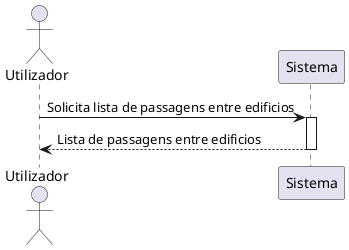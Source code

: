 @startuml US240
actor Utilizador
participant "Sistema" as Sistema
Utilizador -> Sistema : Solicita lista de passagens entre edificios
activate Sistema
Sistema --> Utilizador : Lista de passagens entre edificios
deactivate Sistema
@enduml